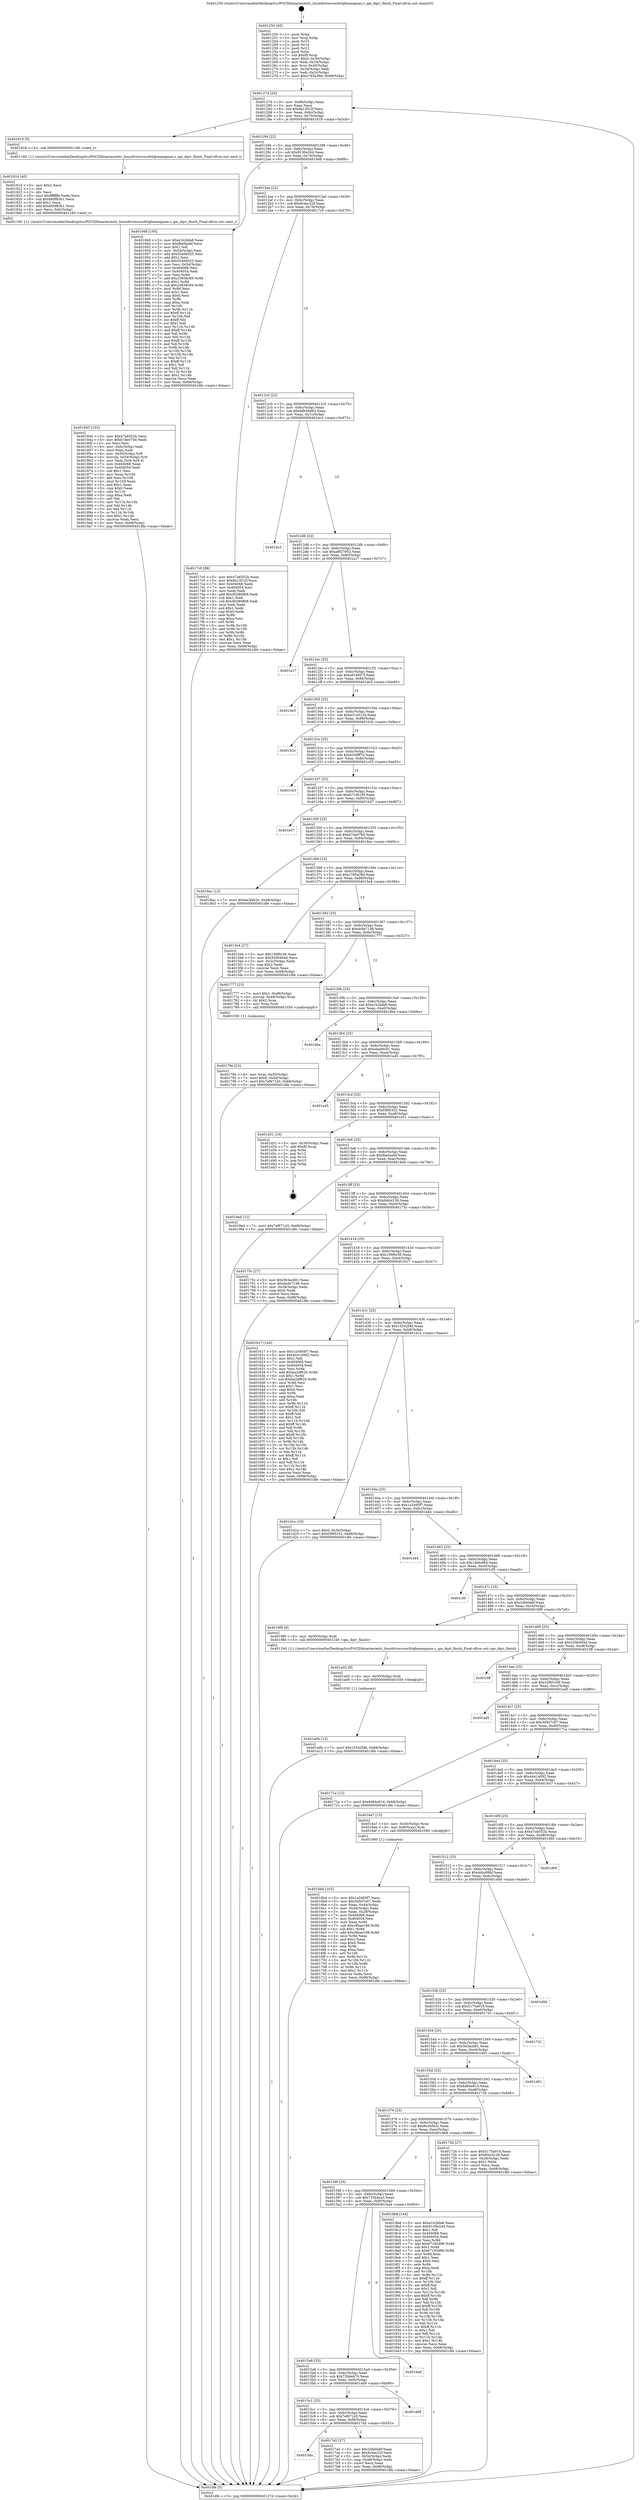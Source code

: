 digraph "0x401250" {
  label = "0x401250 (/mnt/c/Users/mathe/Desktop/tcc/POCII/binaries/extr_linuxdriverssocfslqbmanqman.c_qm_dqrr_finish_Final-ollvm.out::main(0))"
  labelloc = "t"
  node[shape=record]

  Entry [label="",width=0.3,height=0.3,shape=circle,fillcolor=black,style=filled]
  "0x40127d" [label="{
     0x40127d [23]\l
     | [instrs]\l
     &nbsp;&nbsp;0x40127d \<+3\>: mov -0x68(%rbp),%eax\l
     &nbsp;&nbsp;0x401280 \<+2\>: mov %eax,%ecx\l
     &nbsp;&nbsp;0x401282 \<+6\>: sub $0x8a13f12f,%ecx\l
     &nbsp;&nbsp;0x401288 \<+3\>: mov %eax,-0x6c(%rbp)\l
     &nbsp;&nbsp;0x40128b \<+3\>: mov %ecx,-0x70(%rbp)\l
     &nbsp;&nbsp;0x40128e \<+6\>: je 0000000000401818 \<main+0x5c8\>\l
  }"]
  "0x401818" [label="{
     0x401818 [5]\l
     | [instrs]\l
     &nbsp;&nbsp;0x401818 \<+5\>: call 0000000000401160 \<next_i\>\l
     | [calls]\l
     &nbsp;&nbsp;0x401160 \{1\} (/mnt/c/Users/mathe/Desktop/tcc/POCII/binaries/extr_linuxdriverssocfslqbmanqman.c_qm_dqrr_finish_Final-ollvm.out::next_i)\l
  }"]
  "0x401294" [label="{
     0x401294 [22]\l
     | [instrs]\l
     &nbsp;&nbsp;0x401294 \<+5\>: jmp 0000000000401299 \<main+0x49\>\l
     &nbsp;&nbsp;0x401299 \<+3\>: mov -0x6c(%rbp),%eax\l
     &nbsp;&nbsp;0x40129c \<+5\>: sub $0x9130e244,%eax\l
     &nbsp;&nbsp;0x4012a1 \<+3\>: mov %eax,-0x74(%rbp)\l
     &nbsp;&nbsp;0x4012a4 \<+6\>: je 0000000000401948 \<main+0x6f8\>\l
  }"]
  Exit [label="",width=0.3,height=0.3,shape=circle,fillcolor=black,style=filled,peripheries=2]
  "0x401948" [label="{
     0x401948 [165]\l
     | [instrs]\l
     &nbsp;&nbsp;0x401948 \<+5\>: mov $0xe1b2bfa8,%eax\l
     &nbsp;&nbsp;0x40194d \<+5\>: mov $0xfbe0aebf,%ecx\l
     &nbsp;&nbsp;0x401952 \<+2\>: mov $0x1,%dl\l
     &nbsp;&nbsp;0x401954 \<+3\>: mov -0x54(%rbp),%esi\l
     &nbsp;&nbsp;0x401957 \<+6\>: add $0x55406525,%esi\l
     &nbsp;&nbsp;0x40195d \<+3\>: add $0x1,%esi\l
     &nbsp;&nbsp;0x401960 \<+6\>: sub $0x55406525,%esi\l
     &nbsp;&nbsp;0x401966 \<+3\>: mov %esi,-0x54(%rbp)\l
     &nbsp;&nbsp;0x401969 \<+7\>: mov 0x404068,%esi\l
     &nbsp;&nbsp;0x401970 \<+7\>: mov 0x404054,%edi\l
     &nbsp;&nbsp;0x401977 \<+3\>: mov %esi,%r8d\l
     &nbsp;&nbsp;0x40197a \<+7\>: add $0x23658c69,%r8d\l
     &nbsp;&nbsp;0x401981 \<+4\>: sub $0x1,%r8d\l
     &nbsp;&nbsp;0x401985 \<+7\>: sub $0x23658c69,%r8d\l
     &nbsp;&nbsp;0x40198c \<+4\>: imul %r8d,%esi\l
     &nbsp;&nbsp;0x401990 \<+3\>: and $0x1,%esi\l
     &nbsp;&nbsp;0x401993 \<+3\>: cmp $0x0,%esi\l
     &nbsp;&nbsp;0x401996 \<+4\>: sete %r9b\l
     &nbsp;&nbsp;0x40199a \<+3\>: cmp $0xa,%edi\l
     &nbsp;&nbsp;0x40199d \<+4\>: setl %r10b\l
     &nbsp;&nbsp;0x4019a1 \<+3\>: mov %r9b,%r11b\l
     &nbsp;&nbsp;0x4019a4 \<+4\>: xor $0xff,%r11b\l
     &nbsp;&nbsp;0x4019a8 \<+3\>: mov %r10b,%bl\l
     &nbsp;&nbsp;0x4019ab \<+3\>: xor $0xff,%bl\l
     &nbsp;&nbsp;0x4019ae \<+3\>: xor $0x1,%dl\l
     &nbsp;&nbsp;0x4019b1 \<+3\>: mov %r11b,%r14b\l
     &nbsp;&nbsp;0x4019b4 \<+4\>: and $0xff,%r14b\l
     &nbsp;&nbsp;0x4019b8 \<+3\>: and %dl,%r9b\l
     &nbsp;&nbsp;0x4019bb \<+3\>: mov %bl,%r15b\l
     &nbsp;&nbsp;0x4019be \<+4\>: and $0xff,%r15b\l
     &nbsp;&nbsp;0x4019c2 \<+3\>: and %dl,%r10b\l
     &nbsp;&nbsp;0x4019c5 \<+3\>: or %r9b,%r14b\l
     &nbsp;&nbsp;0x4019c8 \<+3\>: or %r10b,%r15b\l
     &nbsp;&nbsp;0x4019cb \<+3\>: xor %r15b,%r14b\l
     &nbsp;&nbsp;0x4019ce \<+3\>: or %bl,%r11b\l
     &nbsp;&nbsp;0x4019d1 \<+4\>: xor $0xff,%r11b\l
     &nbsp;&nbsp;0x4019d5 \<+3\>: or $0x1,%dl\l
     &nbsp;&nbsp;0x4019d8 \<+3\>: and %dl,%r11b\l
     &nbsp;&nbsp;0x4019db \<+3\>: or %r11b,%r14b\l
     &nbsp;&nbsp;0x4019de \<+4\>: test $0x1,%r14b\l
     &nbsp;&nbsp;0x4019e2 \<+3\>: cmovne %ecx,%eax\l
     &nbsp;&nbsp;0x4019e5 \<+3\>: mov %eax,-0x68(%rbp)\l
     &nbsp;&nbsp;0x4019e8 \<+5\>: jmp 0000000000401dfe \<main+0xbae\>\l
  }"]
  "0x4012aa" [label="{
     0x4012aa [22]\l
     | [instrs]\l
     &nbsp;&nbsp;0x4012aa \<+5\>: jmp 00000000004012af \<main+0x5f\>\l
     &nbsp;&nbsp;0x4012af \<+3\>: mov -0x6c(%rbp),%eax\l
     &nbsp;&nbsp;0x4012b2 \<+5\>: sub $0x9c4ec22f,%eax\l
     &nbsp;&nbsp;0x4012b7 \<+3\>: mov %eax,-0x78(%rbp)\l
     &nbsp;&nbsp;0x4012ba \<+6\>: je 00000000004017c0 \<main+0x570\>\l
  }"]
  "0x401a0b" [label="{
     0x401a0b [12]\l
     | [instrs]\l
     &nbsp;&nbsp;0x401a0b \<+7\>: movl $0x15542f46,-0x68(%rbp)\l
     &nbsp;&nbsp;0x401a12 \<+5\>: jmp 0000000000401dfe \<main+0xbae\>\l
  }"]
  "0x4017c0" [label="{
     0x4017c0 [88]\l
     | [instrs]\l
     &nbsp;&nbsp;0x4017c0 \<+5\>: mov $0x47a6552b,%eax\l
     &nbsp;&nbsp;0x4017c5 \<+5\>: mov $0x8a13f12f,%ecx\l
     &nbsp;&nbsp;0x4017ca \<+7\>: mov 0x404068,%edx\l
     &nbsp;&nbsp;0x4017d1 \<+7\>: mov 0x404054,%esi\l
     &nbsp;&nbsp;0x4017d8 \<+2\>: mov %edx,%edi\l
     &nbsp;&nbsp;0x4017da \<+6\>: add $0xd02808b8,%edi\l
     &nbsp;&nbsp;0x4017e0 \<+3\>: sub $0x1,%edi\l
     &nbsp;&nbsp;0x4017e3 \<+6\>: sub $0xd02808b8,%edi\l
     &nbsp;&nbsp;0x4017e9 \<+3\>: imul %edi,%edx\l
     &nbsp;&nbsp;0x4017ec \<+3\>: and $0x1,%edx\l
     &nbsp;&nbsp;0x4017ef \<+3\>: cmp $0x0,%edx\l
     &nbsp;&nbsp;0x4017f2 \<+4\>: sete %r8b\l
     &nbsp;&nbsp;0x4017f6 \<+3\>: cmp $0xa,%esi\l
     &nbsp;&nbsp;0x4017f9 \<+4\>: setl %r9b\l
     &nbsp;&nbsp;0x4017fd \<+3\>: mov %r8b,%r10b\l
     &nbsp;&nbsp;0x401800 \<+3\>: and %r9b,%r10b\l
     &nbsp;&nbsp;0x401803 \<+3\>: xor %r9b,%r8b\l
     &nbsp;&nbsp;0x401806 \<+3\>: or %r8b,%r10b\l
     &nbsp;&nbsp;0x401809 \<+4\>: test $0x1,%r10b\l
     &nbsp;&nbsp;0x40180d \<+3\>: cmovne %ecx,%eax\l
     &nbsp;&nbsp;0x401810 \<+3\>: mov %eax,-0x68(%rbp)\l
     &nbsp;&nbsp;0x401813 \<+5\>: jmp 0000000000401dfe \<main+0xbae\>\l
  }"]
  "0x4012c0" [label="{
     0x4012c0 [22]\l
     | [instrs]\l
     &nbsp;&nbsp;0x4012c0 \<+5\>: jmp 00000000004012c5 \<main+0x75\>\l
     &nbsp;&nbsp;0x4012c5 \<+3\>: mov -0x6c(%rbp),%eax\l
     &nbsp;&nbsp;0x4012c8 \<+5\>: sub $0x9db58d83,%eax\l
     &nbsp;&nbsp;0x4012cd \<+3\>: mov %eax,-0x7c(%rbp)\l
     &nbsp;&nbsp;0x4012d0 \<+6\>: je 0000000000401bc3 \<main+0x973\>\l
  }"]
  "0x401a02" [label="{
     0x401a02 [9]\l
     | [instrs]\l
     &nbsp;&nbsp;0x401a02 \<+4\>: mov -0x50(%rbp),%rdi\l
     &nbsp;&nbsp;0x401a06 \<+5\>: call 0000000000401030 \<free@plt\>\l
     | [calls]\l
     &nbsp;&nbsp;0x401030 \{1\} (unknown)\l
  }"]
  "0x401bc3" [label="{
     0x401bc3\l
  }", style=dashed]
  "0x4012d6" [label="{
     0x4012d6 [22]\l
     | [instrs]\l
     &nbsp;&nbsp;0x4012d6 \<+5\>: jmp 00000000004012db \<main+0x8b\>\l
     &nbsp;&nbsp;0x4012db \<+3\>: mov -0x6c(%rbp),%eax\l
     &nbsp;&nbsp;0x4012de \<+5\>: sub $0xa8f27902,%eax\l
     &nbsp;&nbsp;0x4012e3 \<+3\>: mov %eax,-0x80(%rbp)\l
     &nbsp;&nbsp;0x4012e6 \<+6\>: je 0000000000401a17 \<main+0x7c7\>\l
  }"]
  "0x401845" [label="{
     0x401845 [103]\l
     | [instrs]\l
     &nbsp;&nbsp;0x401845 \<+5\>: mov $0x47a6552b,%ecx\l
     &nbsp;&nbsp;0x40184a \<+5\>: mov $0xb7de07b0,%edx\l
     &nbsp;&nbsp;0x40184f \<+2\>: xor %esi,%esi\l
     &nbsp;&nbsp;0x401851 \<+6\>: mov -0xfc(%rbp),%edi\l
     &nbsp;&nbsp;0x401857 \<+3\>: imul %eax,%edi\l
     &nbsp;&nbsp;0x40185a \<+4\>: mov -0x50(%rbp),%r8\l
     &nbsp;&nbsp;0x40185e \<+4\>: movslq -0x54(%rbp),%r9\l
     &nbsp;&nbsp;0x401862 \<+4\>: mov %edi,(%r8,%r9,4)\l
     &nbsp;&nbsp;0x401866 \<+7\>: mov 0x404068,%eax\l
     &nbsp;&nbsp;0x40186d \<+7\>: mov 0x404054,%edi\l
     &nbsp;&nbsp;0x401874 \<+3\>: sub $0x1,%esi\l
     &nbsp;&nbsp;0x401877 \<+3\>: mov %eax,%r10d\l
     &nbsp;&nbsp;0x40187a \<+3\>: add %esi,%r10d\l
     &nbsp;&nbsp;0x40187d \<+4\>: imul %r10d,%eax\l
     &nbsp;&nbsp;0x401881 \<+3\>: and $0x1,%eax\l
     &nbsp;&nbsp;0x401884 \<+3\>: cmp $0x0,%eax\l
     &nbsp;&nbsp;0x401887 \<+4\>: sete %r11b\l
     &nbsp;&nbsp;0x40188b \<+3\>: cmp $0xa,%edi\l
     &nbsp;&nbsp;0x40188e \<+3\>: setl %bl\l
     &nbsp;&nbsp;0x401891 \<+3\>: mov %r11b,%r14b\l
     &nbsp;&nbsp;0x401894 \<+3\>: and %bl,%r14b\l
     &nbsp;&nbsp;0x401897 \<+3\>: xor %bl,%r11b\l
     &nbsp;&nbsp;0x40189a \<+3\>: or %r11b,%r14b\l
     &nbsp;&nbsp;0x40189d \<+4\>: test $0x1,%r14b\l
     &nbsp;&nbsp;0x4018a1 \<+3\>: cmovne %edx,%ecx\l
     &nbsp;&nbsp;0x4018a4 \<+3\>: mov %ecx,-0x68(%rbp)\l
     &nbsp;&nbsp;0x4018a7 \<+5\>: jmp 0000000000401dfe \<main+0xbae\>\l
  }"]
  "0x401a17" [label="{
     0x401a17\l
  }", style=dashed]
  "0x4012ec" [label="{
     0x4012ec [25]\l
     | [instrs]\l
     &nbsp;&nbsp;0x4012ec \<+5\>: jmp 00000000004012f1 \<main+0xa1\>\l
     &nbsp;&nbsp;0x4012f1 \<+3\>: mov -0x6c(%rbp),%eax\l
     &nbsp;&nbsp;0x4012f4 \<+5\>: sub $0xa916857f,%eax\l
     &nbsp;&nbsp;0x4012f9 \<+6\>: mov %eax,-0x84(%rbp)\l
     &nbsp;&nbsp;0x4012ff \<+6\>: je 0000000000401de5 \<main+0xb95\>\l
  }"]
  "0x40181d" [label="{
     0x40181d [40]\l
     | [instrs]\l
     &nbsp;&nbsp;0x40181d \<+5\>: mov $0x2,%ecx\l
     &nbsp;&nbsp;0x401822 \<+1\>: cltd\l
     &nbsp;&nbsp;0x401823 \<+2\>: idiv %ecx\l
     &nbsp;&nbsp;0x401825 \<+6\>: imul $0xfffffffe,%edx,%ecx\l
     &nbsp;&nbsp;0x40182b \<+6\>: sub $0xbb0f83b1,%ecx\l
     &nbsp;&nbsp;0x401831 \<+3\>: add $0x1,%ecx\l
     &nbsp;&nbsp;0x401834 \<+6\>: add $0xbb0f83b1,%ecx\l
     &nbsp;&nbsp;0x40183a \<+6\>: mov %ecx,-0xfc(%rbp)\l
     &nbsp;&nbsp;0x401840 \<+5\>: call 0000000000401160 \<next_i\>\l
     | [calls]\l
     &nbsp;&nbsp;0x401160 \{1\} (/mnt/c/Users/mathe/Desktop/tcc/POCII/binaries/extr_linuxdriverssocfslqbmanqman.c_qm_dqrr_finish_Final-ollvm.out::next_i)\l
  }"]
  "0x401de5" [label="{
     0x401de5\l
  }", style=dashed]
  "0x401305" [label="{
     0x401305 [25]\l
     | [instrs]\l
     &nbsp;&nbsp;0x401305 \<+5\>: jmp 000000000040130a \<main+0xba\>\l
     &nbsp;&nbsp;0x40130a \<+3\>: mov -0x6c(%rbp),%eax\l
     &nbsp;&nbsp;0x40130d \<+5\>: sub $0xb314513a,%eax\l
     &nbsp;&nbsp;0x401312 \<+6\>: mov %eax,-0x88(%rbp)\l
     &nbsp;&nbsp;0x401318 \<+6\>: je 0000000000401b3c \<main+0x8ec\>\l
  }"]
  "0x4015da" [label="{
     0x4015da\l
  }", style=dashed]
  "0x401b3c" [label="{
     0x401b3c\l
  }", style=dashed]
  "0x40131e" [label="{
     0x40131e [25]\l
     | [instrs]\l
     &nbsp;&nbsp;0x40131e \<+5\>: jmp 0000000000401323 \<main+0xd3\>\l
     &nbsp;&nbsp;0x401323 \<+3\>: mov -0x6c(%rbp),%eax\l
     &nbsp;&nbsp;0x401326 \<+5\>: sub $0xb349ff7d,%eax\l
     &nbsp;&nbsp;0x40132b \<+6\>: mov %eax,-0x8c(%rbp)\l
     &nbsp;&nbsp;0x401331 \<+6\>: je 0000000000401c53 \<main+0xa03\>\l
  }"]
  "0x4017a5" [label="{
     0x4017a5 [27]\l
     | [instrs]\l
     &nbsp;&nbsp;0x4017a5 \<+5\>: mov $0x24fe0e6f,%eax\l
     &nbsp;&nbsp;0x4017aa \<+5\>: mov $0x9c4ec22f,%ecx\l
     &nbsp;&nbsp;0x4017af \<+3\>: mov -0x54(%rbp),%edx\l
     &nbsp;&nbsp;0x4017b2 \<+3\>: cmp -0x48(%rbp),%edx\l
     &nbsp;&nbsp;0x4017b5 \<+3\>: cmovl %ecx,%eax\l
     &nbsp;&nbsp;0x4017b8 \<+3\>: mov %eax,-0x68(%rbp)\l
     &nbsp;&nbsp;0x4017bb \<+5\>: jmp 0000000000401dfe \<main+0xbae\>\l
  }"]
  "0x401c53" [label="{
     0x401c53\l
  }", style=dashed]
  "0x401337" [label="{
     0x401337 [25]\l
     | [instrs]\l
     &nbsp;&nbsp;0x401337 \<+5\>: jmp 000000000040133c \<main+0xec\>\l
     &nbsp;&nbsp;0x40133c \<+3\>: mov -0x6c(%rbp),%eax\l
     &nbsp;&nbsp;0x40133f \<+5\>: sub $0xb710b1f0,%eax\l
     &nbsp;&nbsp;0x401344 \<+6\>: mov %eax,-0x90(%rbp)\l
     &nbsp;&nbsp;0x40134a \<+6\>: je 0000000000401b57 \<main+0x907\>\l
  }"]
  "0x4015c1" [label="{
     0x4015c1 [25]\l
     | [instrs]\l
     &nbsp;&nbsp;0x4015c1 \<+5\>: jmp 00000000004015c6 \<main+0x376\>\l
     &nbsp;&nbsp;0x4015c6 \<+3\>: mov -0x6c(%rbp),%eax\l
     &nbsp;&nbsp;0x4015c9 \<+5\>: sub $0x7ef671d3,%eax\l
     &nbsp;&nbsp;0x4015ce \<+6\>: mov %eax,-0xf8(%rbp)\l
     &nbsp;&nbsp;0x4015d4 \<+6\>: je 00000000004017a5 \<main+0x555\>\l
  }"]
  "0x401b57" [label="{
     0x401b57\l
  }", style=dashed]
  "0x401350" [label="{
     0x401350 [25]\l
     | [instrs]\l
     &nbsp;&nbsp;0x401350 \<+5\>: jmp 0000000000401355 \<main+0x105\>\l
     &nbsp;&nbsp;0x401355 \<+3\>: mov -0x6c(%rbp),%eax\l
     &nbsp;&nbsp;0x401358 \<+5\>: sub $0xb7de07b0,%eax\l
     &nbsp;&nbsp;0x40135d \<+6\>: mov %eax,-0x94(%rbp)\l
     &nbsp;&nbsp;0x401363 \<+6\>: je 00000000004018ac \<main+0x65c\>\l
  }"]
  "0x401dd9" [label="{
     0x401dd9\l
  }", style=dashed]
  "0x4018ac" [label="{
     0x4018ac [12]\l
     | [instrs]\l
     &nbsp;&nbsp;0x4018ac \<+7\>: movl $0x6e3bf43c,-0x68(%rbp)\l
     &nbsp;&nbsp;0x4018b3 \<+5\>: jmp 0000000000401dfe \<main+0xbae\>\l
  }"]
  "0x401369" [label="{
     0x401369 [25]\l
     | [instrs]\l
     &nbsp;&nbsp;0x401369 \<+5\>: jmp 000000000040136e \<main+0x11e\>\l
     &nbsp;&nbsp;0x40136e \<+3\>: mov -0x6c(%rbp),%eax\l
     &nbsp;&nbsp;0x401371 \<+5\>: sub $0xc785a39d,%eax\l
     &nbsp;&nbsp;0x401376 \<+6\>: mov %eax,-0x98(%rbp)\l
     &nbsp;&nbsp;0x40137c \<+6\>: je 00000000004015e4 \<main+0x394\>\l
  }"]
  "0x4015a8" [label="{
     0x4015a8 [25]\l
     | [instrs]\l
     &nbsp;&nbsp;0x4015a8 \<+5\>: jmp 00000000004015ad \<main+0x35d\>\l
     &nbsp;&nbsp;0x4015ad \<+3\>: mov -0x6c(%rbp),%eax\l
     &nbsp;&nbsp;0x4015b0 \<+5\>: sub $0x726deb79,%eax\l
     &nbsp;&nbsp;0x4015b5 \<+6\>: mov %eax,-0xf4(%rbp)\l
     &nbsp;&nbsp;0x4015bb \<+6\>: je 0000000000401dd9 \<main+0xb89\>\l
  }"]
  "0x4015e4" [label="{
     0x4015e4 [27]\l
     | [instrs]\l
     &nbsp;&nbsp;0x4015e4 \<+5\>: mov $0x139f0c36,%eax\l
     &nbsp;&nbsp;0x4015e9 \<+5\>: mov $0x320b404d,%ecx\l
     &nbsp;&nbsp;0x4015ee \<+3\>: mov -0x2c(%rbp),%edx\l
     &nbsp;&nbsp;0x4015f1 \<+3\>: cmp $0x2,%edx\l
     &nbsp;&nbsp;0x4015f4 \<+3\>: cmovne %ecx,%eax\l
     &nbsp;&nbsp;0x4015f7 \<+3\>: mov %eax,-0x68(%rbp)\l
     &nbsp;&nbsp;0x4015fa \<+5\>: jmp 0000000000401dfe \<main+0xbae\>\l
  }"]
  "0x401382" [label="{
     0x401382 [25]\l
     | [instrs]\l
     &nbsp;&nbsp;0x401382 \<+5\>: jmp 0000000000401387 \<main+0x137\>\l
     &nbsp;&nbsp;0x401387 \<+3\>: mov -0x6c(%rbp),%eax\l
     &nbsp;&nbsp;0x40138a \<+5\>: sub $0xdcde7148,%eax\l
     &nbsp;&nbsp;0x40138f \<+6\>: mov %eax,-0x9c(%rbp)\l
     &nbsp;&nbsp;0x401395 \<+6\>: je 0000000000401777 \<main+0x527\>\l
  }"]
  "0x401dfe" [label="{
     0x401dfe [5]\l
     | [instrs]\l
     &nbsp;&nbsp;0x401dfe \<+5\>: jmp 000000000040127d \<main+0x2d\>\l
  }"]
  "0x401250" [label="{
     0x401250 [45]\l
     | [instrs]\l
     &nbsp;&nbsp;0x401250 \<+1\>: push %rbp\l
     &nbsp;&nbsp;0x401251 \<+3\>: mov %rsp,%rbp\l
     &nbsp;&nbsp;0x401254 \<+2\>: push %r15\l
     &nbsp;&nbsp;0x401256 \<+2\>: push %r14\l
     &nbsp;&nbsp;0x401258 \<+2\>: push %r12\l
     &nbsp;&nbsp;0x40125a \<+1\>: push %rbx\l
     &nbsp;&nbsp;0x40125b \<+7\>: sub $0xf0,%rsp\l
     &nbsp;&nbsp;0x401262 \<+7\>: movl $0x0,-0x30(%rbp)\l
     &nbsp;&nbsp;0x401269 \<+3\>: mov %edi,-0x34(%rbp)\l
     &nbsp;&nbsp;0x40126c \<+4\>: mov %rsi,-0x40(%rbp)\l
     &nbsp;&nbsp;0x401270 \<+3\>: mov -0x34(%rbp),%edi\l
     &nbsp;&nbsp;0x401273 \<+3\>: mov %edi,-0x2c(%rbp)\l
     &nbsp;&nbsp;0x401276 \<+7\>: movl $0xc785a39d,-0x68(%rbp)\l
  }"]
  "0x401ba4" [label="{
     0x401ba4\l
  }", style=dashed]
  "0x401777" [label="{
     0x401777 [23]\l
     | [instrs]\l
     &nbsp;&nbsp;0x401777 \<+7\>: movl $0x1,-0x48(%rbp)\l
     &nbsp;&nbsp;0x40177e \<+4\>: movslq -0x48(%rbp),%rax\l
     &nbsp;&nbsp;0x401782 \<+4\>: shl $0x2,%rax\l
     &nbsp;&nbsp;0x401786 \<+3\>: mov %rax,%rdi\l
     &nbsp;&nbsp;0x401789 \<+5\>: call 0000000000401050 \<malloc@plt\>\l
     | [calls]\l
     &nbsp;&nbsp;0x401050 \{1\} (unknown)\l
  }"]
  "0x40139b" [label="{
     0x40139b [25]\l
     | [instrs]\l
     &nbsp;&nbsp;0x40139b \<+5\>: jmp 00000000004013a0 \<main+0x150\>\l
     &nbsp;&nbsp;0x4013a0 \<+3\>: mov -0x6c(%rbp),%eax\l
     &nbsp;&nbsp;0x4013a3 \<+5\>: sub $0xe1b2bfa8,%eax\l
     &nbsp;&nbsp;0x4013a8 \<+6\>: mov %eax,-0xa0(%rbp)\l
     &nbsp;&nbsp;0x4013ae \<+6\>: je 0000000000401dba \<main+0xb6a\>\l
  }"]
  "0x40158f" [label="{
     0x40158f [25]\l
     | [instrs]\l
     &nbsp;&nbsp;0x40158f \<+5\>: jmp 0000000000401594 \<main+0x344\>\l
     &nbsp;&nbsp;0x401594 \<+3\>: mov -0x6c(%rbp),%eax\l
     &nbsp;&nbsp;0x401597 \<+5\>: sub $0x725b4ca3,%eax\l
     &nbsp;&nbsp;0x40159c \<+6\>: mov %eax,-0xf0(%rbp)\l
     &nbsp;&nbsp;0x4015a2 \<+6\>: je 0000000000401ba4 \<main+0x954\>\l
  }"]
  "0x401dba" [label="{
     0x401dba\l
  }", style=dashed]
  "0x4013b4" [label="{
     0x4013b4 [25]\l
     | [instrs]\l
     &nbsp;&nbsp;0x4013b4 \<+5\>: jmp 00000000004013b9 \<main+0x169\>\l
     &nbsp;&nbsp;0x4013b9 \<+3\>: mov -0x6c(%rbp),%eax\l
     &nbsp;&nbsp;0x4013bc \<+5\>: sub $0xebab6c01,%eax\l
     &nbsp;&nbsp;0x4013c1 \<+6\>: mov %eax,-0xa4(%rbp)\l
     &nbsp;&nbsp;0x4013c7 \<+6\>: je 0000000000401a45 \<main+0x7f5\>\l
  }"]
  "0x4018b8" [label="{
     0x4018b8 [144]\l
     | [instrs]\l
     &nbsp;&nbsp;0x4018b8 \<+5\>: mov $0xe1b2bfa8,%eax\l
     &nbsp;&nbsp;0x4018bd \<+5\>: mov $0x9130e244,%ecx\l
     &nbsp;&nbsp;0x4018c2 \<+2\>: mov $0x1,%dl\l
     &nbsp;&nbsp;0x4018c4 \<+7\>: mov 0x404068,%esi\l
     &nbsp;&nbsp;0x4018cb \<+7\>: mov 0x404054,%edi\l
     &nbsp;&nbsp;0x4018d2 \<+3\>: mov %esi,%r8d\l
     &nbsp;&nbsp;0x4018d5 \<+7\>: add $0x67193d96,%r8d\l
     &nbsp;&nbsp;0x4018dc \<+4\>: sub $0x1,%r8d\l
     &nbsp;&nbsp;0x4018e0 \<+7\>: sub $0x67193d96,%r8d\l
     &nbsp;&nbsp;0x4018e7 \<+4\>: imul %r8d,%esi\l
     &nbsp;&nbsp;0x4018eb \<+3\>: and $0x1,%esi\l
     &nbsp;&nbsp;0x4018ee \<+3\>: cmp $0x0,%esi\l
     &nbsp;&nbsp;0x4018f1 \<+4\>: sete %r9b\l
     &nbsp;&nbsp;0x4018f5 \<+3\>: cmp $0xa,%edi\l
     &nbsp;&nbsp;0x4018f8 \<+4\>: setl %r10b\l
     &nbsp;&nbsp;0x4018fc \<+3\>: mov %r9b,%r11b\l
     &nbsp;&nbsp;0x4018ff \<+4\>: xor $0xff,%r11b\l
     &nbsp;&nbsp;0x401903 \<+3\>: mov %r10b,%bl\l
     &nbsp;&nbsp;0x401906 \<+3\>: xor $0xff,%bl\l
     &nbsp;&nbsp;0x401909 \<+3\>: xor $0x1,%dl\l
     &nbsp;&nbsp;0x40190c \<+3\>: mov %r11b,%r14b\l
     &nbsp;&nbsp;0x40190f \<+4\>: and $0xff,%r14b\l
     &nbsp;&nbsp;0x401913 \<+3\>: and %dl,%r9b\l
     &nbsp;&nbsp;0x401916 \<+3\>: mov %bl,%r15b\l
     &nbsp;&nbsp;0x401919 \<+4\>: and $0xff,%r15b\l
     &nbsp;&nbsp;0x40191d \<+3\>: and %dl,%r10b\l
     &nbsp;&nbsp;0x401920 \<+3\>: or %r9b,%r14b\l
     &nbsp;&nbsp;0x401923 \<+3\>: or %r10b,%r15b\l
     &nbsp;&nbsp;0x401926 \<+3\>: xor %r15b,%r14b\l
     &nbsp;&nbsp;0x401929 \<+3\>: or %bl,%r11b\l
     &nbsp;&nbsp;0x40192c \<+4\>: xor $0xff,%r11b\l
     &nbsp;&nbsp;0x401930 \<+3\>: or $0x1,%dl\l
     &nbsp;&nbsp;0x401933 \<+3\>: and %dl,%r11b\l
     &nbsp;&nbsp;0x401936 \<+3\>: or %r11b,%r14b\l
     &nbsp;&nbsp;0x401939 \<+4\>: test $0x1,%r14b\l
     &nbsp;&nbsp;0x40193d \<+3\>: cmovne %ecx,%eax\l
     &nbsp;&nbsp;0x401940 \<+3\>: mov %eax,-0x68(%rbp)\l
     &nbsp;&nbsp;0x401943 \<+5\>: jmp 0000000000401dfe \<main+0xbae\>\l
  }"]
  "0x401a45" [label="{
     0x401a45\l
  }", style=dashed]
  "0x4013cd" [label="{
     0x4013cd [25]\l
     | [instrs]\l
     &nbsp;&nbsp;0x4013cd \<+5\>: jmp 00000000004013d2 \<main+0x182\>\l
     &nbsp;&nbsp;0x4013d2 \<+3\>: mov -0x6c(%rbp),%eax\l
     &nbsp;&nbsp;0x4013d5 \<+5\>: sub $0xf3f95332,%eax\l
     &nbsp;&nbsp;0x4013da \<+6\>: mov %eax,-0xa8(%rbp)\l
     &nbsp;&nbsp;0x4013e0 \<+6\>: je 0000000000401d31 \<main+0xae1\>\l
  }"]
  "0x40178e" [label="{
     0x40178e [23]\l
     | [instrs]\l
     &nbsp;&nbsp;0x40178e \<+4\>: mov %rax,-0x50(%rbp)\l
     &nbsp;&nbsp;0x401792 \<+7\>: movl $0x0,-0x54(%rbp)\l
     &nbsp;&nbsp;0x401799 \<+7\>: movl $0x7ef671d3,-0x68(%rbp)\l
     &nbsp;&nbsp;0x4017a0 \<+5\>: jmp 0000000000401dfe \<main+0xbae\>\l
  }"]
  "0x401d31" [label="{
     0x401d31 [19]\l
     | [instrs]\l
     &nbsp;&nbsp;0x401d31 \<+3\>: mov -0x30(%rbp),%eax\l
     &nbsp;&nbsp;0x401d34 \<+7\>: add $0xf0,%rsp\l
     &nbsp;&nbsp;0x401d3b \<+1\>: pop %rbx\l
     &nbsp;&nbsp;0x401d3c \<+2\>: pop %r12\l
     &nbsp;&nbsp;0x401d3e \<+2\>: pop %r14\l
     &nbsp;&nbsp;0x401d40 \<+2\>: pop %r15\l
     &nbsp;&nbsp;0x401d42 \<+1\>: pop %rbp\l
     &nbsp;&nbsp;0x401d43 \<+1\>: ret\l
  }"]
  "0x4013e6" [label="{
     0x4013e6 [25]\l
     | [instrs]\l
     &nbsp;&nbsp;0x4013e6 \<+5\>: jmp 00000000004013eb \<main+0x19b\>\l
     &nbsp;&nbsp;0x4013eb \<+3\>: mov -0x6c(%rbp),%eax\l
     &nbsp;&nbsp;0x4013ee \<+5\>: sub $0xfbe0aebf,%eax\l
     &nbsp;&nbsp;0x4013f3 \<+6\>: mov %eax,-0xac(%rbp)\l
     &nbsp;&nbsp;0x4013f9 \<+6\>: je 00000000004019ed \<main+0x79d\>\l
  }"]
  "0x401576" [label="{
     0x401576 [25]\l
     | [instrs]\l
     &nbsp;&nbsp;0x401576 \<+5\>: jmp 000000000040157b \<main+0x32b\>\l
     &nbsp;&nbsp;0x40157b \<+3\>: mov -0x6c(%rbp),%eax\l
     &nbsp;&nbsp;0x40157e \<+5\>: sub $0x6e3bf43c,%eax\l
     &nbsp;&nbsp;0x401583 \<+6\>: mov %eax,-0xec(%rbp)\l
     &nbsp;&nbsp;0x401589 \<+6\>: je 00000000004018b8 \<main+0x668\>\l
  }"]
  "0x4019ed" [label="{
     0x4019ed [12]\l
     | [instrs]\l
     &nbsp;&nbsp;0x4019ed \<+7\>: movl $0x7ef671d3,-0x68(%rbp)\l
     &nbsp;&nbsp;0x4019f4 \<+5\>: jmp 0000000000401dfe \<main+0xbae\>\l
  }"]
  "0x4013ff" [label="{
     0x4013ff [25]\l
     | [instrs]\l
     &nbsp;&nbsp;0x4013ff \<+5\>: jmp 0000000000401404 \<main+0x1b4\>\l
     &nbsp;&nbsp;0x401404 \<+3\>: mov -0x6c(%rbp),%eax\l
     &nbsp;&nbsp;0x401407 \<+5\>: sub $0xfd4cd126,%eax\l
     &nbsp;&nbsp;0x40140c \<+6\>: mov %eax,-0xb0(%rbp)\l
     &nbsp;&nbsp;0x401412 \<+6\>: je 000000000040175c \<main+0x50c\>\l
  }"]
  "0x401726" [label="{
     0x401726 [27]\l
     | [instrs]\l
     &nbsp;&nbsp;0x401726 \<+5\>: mov $0x5175a918,%eax\l
     &nbsp;&nbsp;0x40172b \<+5\>: mov $0xfd4cd126,%ecx\l
     &nbsp;&nbsp;0x401730 \<+3\>: mov -0x28(%rbp),%edx\l
     &nbsp;&nbsp;0x401733 \<+3\>: cmp $0x1,%edx\l
     &nbsp;&nbsp;0x401736 \<+3\>: cmovl %ecx,%eax\l
     &nbsp;&nbsp;0x401739 \<+3\>: mov %eax,-0x68(%rbp)\l
     &nbsp;&nbsp;0x40173c \<+5\>: jmp 0000000000401dfe \<main+0xbae\>\l
  }"]
  "0x40175c" [label="{
     0x40175c [27]\l
     | [instrs]\l
     &nbsp;&nbsp;0x40175c \<+5\>: mov $0x563acb91,%eax\l
     &nbsp;&nbsp;0x401761 \<+5\>: mov $0xdcde7148,%ecx\l
     &nbsp;&nbsp;0x401766 \<+3\>: mov -0x28(%rbp),%edx\l
     &nbsp;&nbsp;0x401769 \<+3\>: cmp $0x0,%edx\l
     &nbsp;&nbsp;0x40176c \<+3\>: cmove %ecx,%eax\l
     &nbsp;&nbsp;0x40176f \<+3\>: mov %eax,-0x68(%rbp)\l
     &nbsp;&nbsp;0x401772 \<+5\>: jmp 0000000000401dfe \<main+0xbae\>\l
  }"]
  "0x401418" [label="{
     0x401418 [25]\l
     | [instrs]\l
     &nbsp;&nbsp;0x401418 \<+5\>: jmp 000000000040141d \<main+0x1cd\>\l
     &nbsp;&nbsp;0x40141d \<+3\>: mov -0x6c(%rbp),%eax\l
     &nbsp;&nbsp;0x401420 \<+5\>: sub $0x139f0c36,%eax\l
     &nbsp;&nbsp;0x401425 \<+6\>: mov %eax,-0xb4(%rbp)\l
     &nbsp;&nbsp;0x40142b \<+6\>: je 0000000000401617 \<main+0x3c7\>\l
  }"]
  "0x40155d" [label="{
     0x40155d [25]\l
     | [instrs]\l
     &nbsp;&nbsp;0x40155d \<+5\>: jmp 0000000000401562 \<main+0x312\>\l
     &nbsp;&nbsp;0x401562 \<+3\>: mov -0x6c(%rbp),%eax\l
     &nbsp;&nbsp;0x401565 \<+5\>: sub $0x6d84e614,%eax\l
     &nbsp;&nbsp;0x40156a \<+6\>: mov %eax,-0xe8(%rbp)\l
     &nbsp;&nbsp;0x401570 \<+6\>: je 0000000000401726 \<main+0x4d6\>\l
  }"]
  "0x401617" [label="{
     0x401617 [144]\l
     | [instrs]\l
     &nbsp;&nbsp;0x401617 \<+5\>: mov $0x1a3493f7,%eax\l
     &nbsp;&nbsp;0x40161c \<+5\>: mov $0x44414092,%ecx\l
     &nbsp;&nbsp;0x401621 \<+2\>: mov $0x1,%dl\l
     &nbsp;&nbsp;0x401623 \<+7\>: mov 0x404068,%esi\l
     &nbsp;&nbsp;0x40162a \<+7\>: mov 0x404054,%edi\l
     &nbsp;&nbsp;0x401631 \<+3\>: mov %esi,%r8d\l
     &nbsp;&nbsp;0x401634 \<+7\>: add $0xba2df620,%r8d\l
     &nbsp;&nbsp;0x40163b \<+4\>: sub $0x1,%r8d\l
     &nbsp;&nbsp;0x40163f \<+7\>: sub $0xba2df620,%r8d\l
     &nbsp;&nbsp;0x401646 \<+4\>: imul %r8d,%esi\l
     &nbsp;&nbsp;0x40164a \<+3\>: and $0x1,%esi\l
     &nbsp;&nbsp;0x40164d \<+3\>: cmp $0x0,%esi\l
     &nbsp;&nbsp;0x401650 \<+4\>: sete %r9b\l
     &nbsp;&nbsp;0x401654 \<+3\>: cmp $0xa,%edi\l
     &nbsp;&nbsp;0x401657 \<+4\>: setl %r10b\l
     &nbsp;&nbsp;0x40165b \<+3\>: mov %r9b,%r11b\l
     &nbsp;&nbsp;0x40165e \<+4\>: xor $0xff,%r11b\l
     &nbsp;&nbsp;0x401662 \<+3\>: mov %r10b,%bl\l
     &nbsp;&nbsp;0x401665 \<+3\>: xor $0xff,%bl\l
     &nbsp;&nbsp;0x401668 \<+3\>: xor $0x1,%dl\l
     &nbsp;&nbsp;0x40166b \<+3\>: mov %r11b,%r14b\l
     &nbsp;&nbsp;0x40166e \<+4\>: and $0xff,%r14b\l
     &nbsp;&nbsp;0x401672 \<+3\>: and %dl,%r9b\l
     &nbsp;&nbsp;0x401675 \<+3\>: mov %bl,%r15b\l
     &nbsp;&nbsp;0x401678 \<+4\>: and $0xff,%r15b\l
     &nbsp;&nbsp;0x40167c \<+3\>: and %dl,%r10b\l
     &nbsp;&nbsp;0x40167f \<+3\>: or %r9b,%r14b\l
     &nbsp;&nbsp;0x401682 \<+3\>: or %r10b,%r15b\l
     &nbsp;&nbsp;0x401685 \<+3\>: xor %r15b,%r14b\l
     &nbsp;&nbsp;0x401688 \<+3\>: or %bl,%r11b\l
     &nbsp;&nbsp;0x40168b \<+4\>: xor $0xff,%r11b\l
     &nbsp;&nbsp;0x40168f \<+3\>: or $0x1,%dl\l
     &nbsp;&nbsp;0x401692 \<+3\>: and %dl,%r11b\l
     &nbsp;&nbsp;0x401695 \<+3\>: or %r11b,%r14b\l
     &nbsp;&nbsp;0x401698 \<+4\>: test $0x1,%r14b\l
     &nbsp;&nbsp;0x40169c \<+3\>: cmovne %ecx,%eax\l
     &nbsp;&nbsp;0x40169f \<+3\>: mov %eax,-0x68(%rbp)\l
     &nbsp;&nbsp;0x4016a2 \<+5\>: jmp 0000000000401dfe \<main+0xbae\>\l
  }"]
  "0x401431" [label="{
     0x401431 [25]\l
     | [instrs]\l
     &nbsp;&nbsp;0x401431 \<+5\>: jmp 0000000000401436 \<main+0x1e6\>\l
     &nbsp;&nbsp;0x401436 \<+3\>: mov -0x6c(%rbp),%eax\l
     &nbsp;&nbsp;0x401439 \<+5\>: sub $0x15542f46,%eax\l
     &nbsp;&nbsp;0x40143e \<+6\>: mov %eax,-0xb8(%rbp)\l
     &nbsp;&nbsp;0x401444 \<+6\>: je 0000000000401d1e \<main+0xace\>\l
  }"]
  "0x401d01" [label="{
     0x401d01\l
  }", style=dashed]
  "0x401d1e" [label="{
     0x401d1e [19]\l
     | [instrs]\l
     &nbsp;&nbsp;0x401d1e \<+7\>: movl $0x0,-0x30(%rbp)\l
     &nbsp;&nbsp;0x401d25 \<+7\>: movl $0xf3f95332,-0x68(%rbp)\l
     &nbsp;&nbsp;0x401d2c \<+5\>: jmp 0000000000401dfe \<main+0xbae\>\l
  }"]
  "0x40144a" [label="{
     0x40144a [25]\l
     | [instrs]\l
     &nbsp;&nbsp;0x40144a \<+5\>: jmp 000000000040144f \<main+0x1ff\>\l
     &nbsp;&nbsp;0x40144f \<+3\>: mov -0x6c(%rbp),%eax\l
     &nbsp;&nbsp;0x401452 \<+5\>: sub $0x1a3493f7,%eax\l
     &nbsp;&nbsp;0x401457 \<+6\>: mov %eax,-0xbc(%rbp)\l
     &nbsp;&nbsp;0x40145d \<+6\>: je 0000000000401d44 \<main+0xaf4\>\l
  }"]
  "0x401544" [label="{
     0x401544 [25]\l
     | [instrs]\l
     &nbsp;&nbsp;0x401544 \<+5\>: jmp 0000000000401549 \<main+0x2f9\>\l
     &nbsp;&nbsp;0x401549 \<+3\>: mov -0x6c(%rbp),%eax\l
     &nbsp;&nbsp;0x40154c \<+5\>: sub $0x563acb91,%eax\l
     &nbsp;&nbsp;0x401551 \<+6\>: mov %eax,-0xe4(%rbp)\l
     &nbsp;&nbsp;0x401557 \<+6\>: je 0000000000401d01 \<main+0xab1\>\l
  }"]
  "0x401d44" [label="{
     0x401d44\l
  }", style=dashed]
  "0x401463" [label="{
     0x401463 [25]\l
     | [instrs]\l
     &nbsp;&nbsp;0x401463 \<+5\>: jmp 0000000000401468 \<main+0x218\>\l
     &nbsp;&nbsp;0x401468 \<+3\>: mov -0x6c(%rbp),%eax\l
     &nbsp;&nbsp;0x40146b \<+5\>: sub $0x1debcf64,%eax\l
     &nbsp;&nbsp;0x401470 \<+6\>: mov %eax,-0xc0(%rbp)\l
     &nbsp;&nbsp;0x401476 \<+6\>: je 0000000000401cf5 \<main+0xaa5\>\l
  }"]
  "0x401741" [label="{
     0x401741\l
  }", style=dashed]
  "0x401cf5" [label="{
     0x401cf5\l
  }", style=dashed]
  "0x40147c" [label="{
     0x40147c [25]\l
     | [instrs]\l
     &nbsp;&nbsp;0x40147c \<+5\>: jmp 0000000000401481 \<main+0x231\>\l
     &nbsp;&nbsp;0x401481 \<+3\>: mov -0x6c(%rbp),%eax\l
     &nbsp;&nbsp;0x401484 \<+5\>: sub $0x24fe0e6f,%eax\l
     &nbsp;&nbsp;0x401489 \<+6\>: mov %eax,-0xc4(%rbp)\l
     &nbsp;&nbsp;0x40148f \<+6\>: je 00000000004019f9 \<main+0x7a9\>\l
  }"]
  "0x40152b" [label="{
     0x40152b [25]\l
     | [instrs]\l
     &nbsp;&nbsp;0x40152b \<+5\>: jmp 0000000000401530 \<main+0x2e0\>\l
     &nbsp;&nbsp;0x401530 \<+3\>: mov -0x6c(%rbp),%eax\l
     &nbsp;&nbsp;0x401533 \<+5\>: sub $0x5175a918,%eax\l
     &nbsp;&nbsp;0x401538 \<+6\>: mov %eax,-0xe0(%rbp)\l
     &nbsp;&nbsp;0x40153e \<+6\>: je 0000000000401741 \<main+0x4f1\>\l
  }"]
  "0x4019f9" [label="{
     0x4019f9 [9]\l
     | [instrs]\l
     &nbsp;&nbsp;0x4019f9 \<+4\>: mov -0x50(%rbp),%rdi\l
     &nbsp;&nbsp;0x4019fd \<+5\>: call 0000000000401240 \<qm_dqrr_finish\>\l
     | [calls]\l
     &nbsp;&nbsp;0x401240 \{1\} (/mnt/c/Users/mathe/Desktop/tcc/POCII/binaries/extr_linuxdriverssocfslqbmanqman.c_qm_dqrr_finish_Final-ollvm.out::qm_dqrr_finish)\l
  }"]
  "0x401495" [label="{
     0x401495 [25]\l
     | [instrs]\l
     &nbsp;&nbsp;0x401495 \<+5\>: jmp 000000000040149a \<main+0x24a\>\l
     &nbsp;&nbsp;0x40149a \<+3\>: mov -0x6c(%rbp),%eax\l
     &nbsp;&nbsp;0x40149d \<+5\>: sub $0x320b404d,%eax\l
     &nbsp;&nbsp;0x4014a2 \<+6\>: mov %eax,-0xc8(%rbp)\l
     &nbsp;&nbsp;0x4014a8 \<+6\>: je 00000000004015ff \<main+0x3af\>\l
  }"]
  "0x401d0d" [label="{
     0x401d0d\l
  }", style=dashed]
  "0x4015ff" [label="{
     0x4015ff\l
  }", style=dashed]
  "0x4014ae" [label="{
     0x4014ae [25]\l
     | [instrs]\l
     &nbsp;&nbsp;0x4014ae \<+5\>: jmp 00000000004014b3 \<main+0x263\>\l
     &nbsp;&nbsp;0x4014b3 \<+3\>: mov -0x6c(%rbp),%eax\l
     &nbsp;&nbsp;0x4014b6 \<+5\>: sub $0x32f651d9,%eax\l
     &nbsp;&nbsp;0x4014bb \<+6\>: mov %eax,-0xcc(%rbp)\l
     &nbsp;&nbsp;0x4014c1 \<+6\>: je 0000000000401ad5 \<main+0x885\>\l
  }"]
  "0x401512" [label="{
     0x401512 [25]\l
     | [instrs]\l
     &nbsp;&nbsp;0x401512 \<+5\>: jmp 0000000000401517 \<main+0x2c7\>\l
     &nbsp;&nbsp;0x401517 \<+3\>: mov -0x6c(%rbp),%eax\l
     &nbsp;&nbsp;0x40151a \<+5\>: sub $0x4dcc69bf,%eax\l
     &nbsp;&nbsp;0x40151f \<+6\>: mov %eax,-0xdc(%rbp)\l
     &nbsp;&nbsp;0x401525 \<+6\>: je 0000000000401d0d \<main+0xabd\>\l
  }"]
  "0x401ad5" [label="{
     0x401ad5\l
  }", style=dashed]
  "0x4014c7" [label="{
     0x4014c7 [25]\l
     | [instrs]\l
     &nbsp;&nbsp;0x4014c7 \<+5\>: jmp 00000000004014cc \<main+0x27c\>\l
     &nbsp;&nbsp;0x4014cc \<+3\>: mov -0x6c(%rbp),%eax\l
     &nbsp;&nbsp;0x4014cf \<+5\>: sub $0x3d507c07,%eax\l
     &nbsp;&nbsp;0x4014d4 \<+6\>: mov %eax,-0xd0(%rbp)\l
     &nbsp;&nbsp;0x4014da \<+6\>: je 000000000040171a \<main+0x4ca\>\l
  }"]
  "0x401d60" [label="{
     0x401d60\l
  }", style=dashed]
  "0x40171a" [label="{
     0x40171a [12]\l
     | [instrs]\l
     &nbsp;&nbsp;0x40171a \<+7\>: movl $0x6d84e614,-0x68(%rbp)\l
     &nbsp;&nbsp;0x401721 \<+5\>: jmp 0000000000401dfe \<main+0xbae\>\l
  }"]
  "0x4014e0" [label="{
     0x4014e0 [25]\l
     | [instrs]\l
     &nbsp;&nbsp;0x4014e0 \<+5\>: jmp 00000000004014e5 \<main+0x295\>\l
     &nbsp;&nbsp;0x4014e5 \<+3\>: mov -0x6c(%rbp),%eax\l
     &nbsp;&nbsp;0x4014e8 \<+5\>: sub $0x44414092,%eax\l
     &nbsp;&nbsp;0x4014ed \<+6\>: mov %eax,-0xd4(%rbp)\l
     &nbsp;&nbsp;0x4014f3 \<+6\>: je 00000000004016a7 \<main+0x457\>\l
  }"]
  "0x4016b4" [label="{
     0x4016b4 [102]\l
     | [instrs]\l
     &nbsp;&nbsp;0x4016b4 \<+5\>: mov $0x1a3493f7,%ecx\l
     &nbsp;&nbsp;0x4016b9 \<+5\>: mov $0x3d507c07,%edx\l
     &nbsp;&nbsp;0x4016be \<+3\>: mov %eax,-0x44(%rbp)\l
     &nbsp;&nbsp;0x4016c1 \<+3\>: mov -0x44(%rbp),%eax\l
     &nbsp;&nbsp;0x4016c4 \<+3\>: mov %eax,-0x28(%rbp)\l
     &nbsp;&nbsp;0x4016c7 \<+7\>: mov 0x404068,%eax\l
     &nbsp;&nbsp;0x4016ce \<+7\>: mov 0x404054,%esi\l
     &nbsp;&nbsp;0x4016d5 \<+3\>: mov %eax,%r8d\l
     &nbsp;&nbsp;0x4016d8 \<+7\>: sub $0xc9bae188,%r8d\l
     &nbsp;&nbsp;0x4016df \<+4\>: sub $0x1,%r8d\l
     &nbsp;&nbsp;0x4016e3 \<+7\>: add $0xc9bae188,%r8d\l
     &nbsp;&nbsp;0x4016ea \<+4\>: imul %r8d,%eax\l
     &nbsp;&nbsp;0x4016ee \<+3\>: and $0x1,%eax\l
     &nbsp;&nbsp;0x4016f1 \<+3\>: cmp $0x0,%eax\l
     &nbsp;&nbsp;0x4016f4 \<+4\>: sete %r9b\l
     &nbsp;&nbsp;0x4016f8 \<+3\>: cmp $0xa,%esi\l
     &nbsp;&nbsp;0x4016fb \<+4\>: setl %r10b\l
     &nbsp;&nbsp;0x4016ff \<+3\>: mov %r9b,%r11b\l
     &nbsp;&nbsp;0x401702 \<+3\>: and %r10b,%r11b\l
     &nbsp;&nbsp;0x401705 \<+3\>: xor %r10b,%r9b\l
     &nbsp;&nbsp;0x401708 \<+3\>: or %r9b,%r11b\l
     &nbsp;&nbsp;0x40170b \<+4\>: test $0x1,%r11b\l
     &nbsp;&nbsp;0x40170f \<+3\>: cmovne %edx,%ecx\l
     &nbsp;&nbsp;0x401712 \<+3\>: mov %ecx,-0x68(%rbp)\l
     &nbsp;&nbsp;0x401715 \<+5\>: jmp 0000000000401dfe \<main+0xbae\>\l
  }"]
  "0x4016a7" [label="{
     0x4016a7 [13]\l
     | [instrs]\l
     &nbsp;&nbsp;0x4016a7 \<+4\>: mov -0x40(%rbp),%rax\l
     &nbsp;&nbsp;0x4016ab \<+4\>: mov 0x8(%rax),%rdi\l
     &nbsp;&nbsp;0x4016af \<+5\>: call 0000000000401060 \<atoi@plt\>\l
     | [calls]\l
     &nbsp;&nbsp;0x401060 \{1\} (unknown)\l
  }"]
  "0x4014f9" [label="{
     0x4014f9 [25]\l
     | [instrs]\l
     &nbsp;&nbsp;0x4014f9 \<+5\>: jmp 00000000004014fe \<main+0x2ae\>\l
     &nbsp;&nbsp;0x4014fe \<+3\>: mov -0x6c(%rbp),%eax\l
     &nbsp;&nbsp;0x401501 \<+5\>: sub $0x47a6552b,%eax\l
     &nbsp;&nbsp;0x401506 \<+6\>: mov %eax,-0xd8(%rbp)\l
     &nbsp;&nbsp;0x40150c \<+6\>: je 0000000000401d60 \<main+0xb10\>\l
  }"]
  Entry -> "0x401250" [label=" 1"]
  "0x40127d" -> "0x401818" [label=" 1"]
  "0x40127d" -> "0x401294" [label=" 17"]
  "0x401d31" -> Exit [label=" 1"]
  "0x401294" -> "0x401948" [label=" 1"]
  "0x401294" -> "0x4012aa" [label=" 16"]
  "0x401d1e" -> "0x401dfe" [label=" 1"]
  "0x4012aa" -> "0x4017c0" [label=" 1"]
  "0x4012aa" -> "0x4012c0" [label=" 15"]
  "0x401a0b" -> "0x401dfe" [label=" 1"]
  "0x4012c0" -> "0x401bc3" [label=" 0"]
  "0x4012c0" -> "0x4012d6" [label=" 15"]
  "0x401a02" -> "0x401a0b" [label=" 1"]
  "0x4012d6" -> "0x401a17" [label=" 0"]
  "0x4012d6" -> "0x4012ec" [label=" 15"]
  "0x4019f9" -> "0x401a02" [label=" 1"]
  "0x4012ec" -> "0x401de5" [label=" 0"]
  "0x4012ec" -> "0x401305" [label=" 15"]
  "0x4019ed" -> "0x401dfe" [label=" 1"]
  "0x401305" -> "0x401b3c" [label=" 0"]
  "0x401305" -> "0x40131e" [label=" 15"]
  "0x401948" -> "0x401dfe" [label=" 1"]
  "0x40131e" -> "0x401c53" [label=" 0"]
  "0x40131e" -> "0x401337" [label=" 15"]
  "0x4018b8" -> "0x401dfe" [label=" 1"]
  "0x401337" -> "0x401b57" [label=" 0"]
  "0x401337" -> "0x401350" [label=" 15"]
  "0x401845" -> "0x401dfe" [label=" 1"]
  "0x401350" -> "0x4018ac" [label=" 1"]
  "0x401350" -> "0x401369" [label=" 14"]
  "0x40181d" -> "0x401845" [label=" 1"]
  "0x401369" -> "0x4015e4" [label=" 1"]
  "0x401369" -> "0x401382" [label=" 13"]
  "0x4015e4" -> "0x401dfe" [label=" 1"]
  "0x401250" -> "0x40127d" [label=" 1"]
  "0x401dfe" -> "0x40127d" [label=" 17"]
  "0x4017c0" -> "0x401dfe" [label=" 1"]
  "0x401382" -> "0x401777" [label=" 1"]
  "0x401382" -> "0x40139b" [label=" 12"]
  "0x4017a5" -> "0x401dfe" [label=" 2"]
  "0x40139b" -> "0x401dba" [label=" 0"]
  "0x40139b" -> "0x4013b4" [label=" 12"]
  "0x4015c1" -> "0x4017a5" [label=" 2"]
  "0x4013b4" -> "0x401a45" [label=" 0"]
  "0x4013b4" -> "0x4013cd" [label=" 12"]
  "0x4018ac" -> "0x401dfe" [label=" 1"]
  "0x4013cd" -> "0x401d31" [label=" 1"]
  "0x4013cd" -> "0x4013e6" [label=" 11"]
  "0x4015a8" -> "0x401dd9" [label=" 0"]
  "0x4013e6" -> "0x4019ed" [label=" 1"]
  "0x4013e6" -> "0x4013ff" [label=" 10"]
  "0x401818" -> "0x40181d" [label=" 1"]
  "0x4013ff" -> "0x40175c" [label=" 1"]
  "0x4013ff" -> "0x401418" [label=" 9"]
  "0x40158f" -> "0x4015a8" [label=" 2"]
  "0x401418" -> "0x401617" [label=" 1"]
  "0x401418" -> "0x401431" [label=" 8"]
  "0x401617" -> "0x401dfe" [label=" 1"]
  "0x4015c1" -> "0x4015da" [label=" 0"]
  "0x401431" -> "0x401d1e" [label=" 1"]
  "0x401431" -> "0x40144a" [label=" 7"]
  "0x401576" -> "0x40158f" [label=" 2"]
  "0x40144a" -> "0x401d44" [label=" 0"]
  "0x40144a" -> "0x401463" [label=" 7"]
  "0x4015a8" -> "0x4015c1" [label=" 2"]
  "0x401463" -> "0x401cf5" [label=" 0"]
  "0x401463" -> "0x40147c" [label=" 7"]
  "0x40178e" -> "0x401dfe" [label=" 1"]
  "0x40147c" -> "0x4019f9" [label=" 1"]
  "0x40147c" -> "0x401495" [label=" 6"]
  "0x40175c" -> "0x401dfe" [label=" 1"]
  "0x401495" -> "0x4015ff" [label=" 0"]
  "0x401495" -> "0x4014ae" [label=" 6"]
  "0x401726" -> "0x401dfe" [label=" 1"]
  "0x4014ae" -> "0x401ad5" [label=" 0"]
  "0x4014ae" -> "0x4014c7" [label=" 6"]
  "0x40155d" -> "0x401726" [label=" 1"]
  "0x4014c7" -> "0x40171a" [label=" 1"]
  "0x4014c7" -> "0x4014e0" [label=" 5"]
  "0x40158f" -> "0x401ba4" [label=" 0"]
  "0x4014e0" -> "0x4016a7" [label=" 1"]
  "0x4014e0" -> "0x4014f9" [label=" 4"]
  "0x4016a7" -> "0x4016b4" [label=" 1"]
  "0x4016b4" -> "0x401dfe" [label=" 1"]
  "0x40171a" -> "0x401dfe" [label=" 1"]
  "0x401544" -> "0x40155d" [label=" 4"]
  "0x4014f9" -> "0x401d60" [label=" 0"]
  "0x4014f9" -> "0x401512" [label=" 4"]
  "0x40155d" -> "0x401576" [label=" 3"]
  "0x401512" -> "0x401d0d" [label=" 0"]
  "0x401512" -> "0x40152b" [label=" 4"]
  "0x401777" -> "0x40178e" [label=" 1"]
  "0x40152b" -> "0x401741" [label=" 0"]
  "0x40152b" -> "0x401544" [label=" 4"]
  "0x401576" -> "0x4018b8" [label=" 1"]
  "0x401544" -> "0x401d01" [label=" 0"]
}
